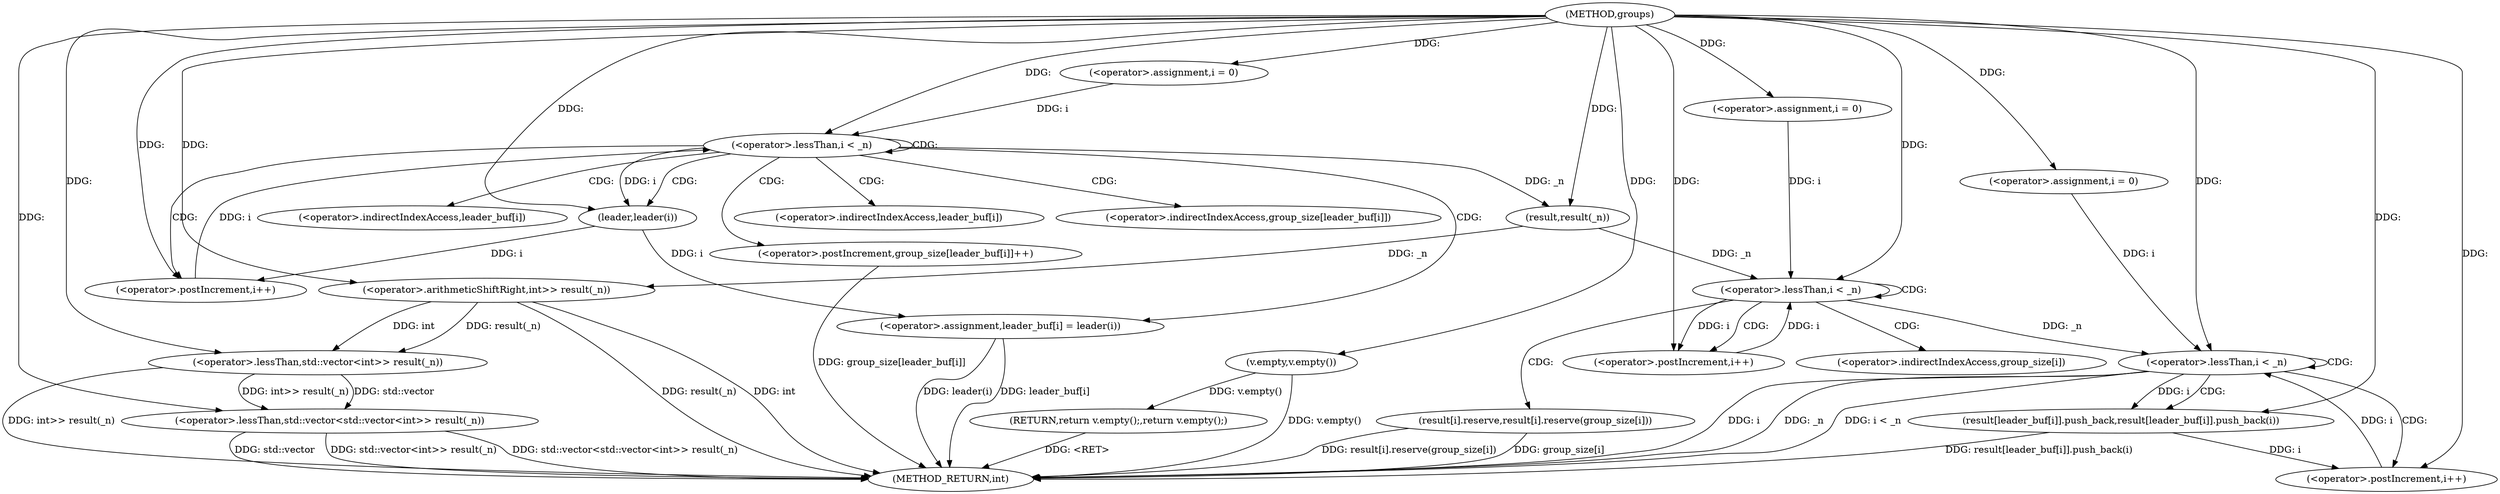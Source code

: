 digraph "groups" {  
"1002979" [label = "(METHOD,groups)" ]
"1003047" [label = "(METHOD_RETURN,int)" ]
"1003006" [label = "(<operator>.lessThan,std::vector<std::vector<int>> result(_n))" ]
"1002985" [label = "(<operator>.assignment,i = 0)" ]
"1002988" [label = "(<operator>.lessThan,i < _n)" ]
"1002991" [label = "(<operator>.postIncrement,i++)" ]
"1003016" [label = "(<operator>.assignment,i = 0)" ]
"1003019" [label = "(<operator>.lessThan,i < _n)" ]
"1003022" [label = "(<operator>.postIncrement,i++)" ]
"1003031" [label = "(<operator>.assignment,i = 0)" ]
"1003034" [label = "(<operator>.lessThan,i < _n)" ]
"1003037" [label = "(<operator>.postIncrement,i++)" ]
"1003043" [label = "(RETURN,return v.empty();,return v.empty();)" ]
"1002994" [label = "(<operator>.assignment,leader_buf[i] = leader(i))" ]
"1003000" [label = "(<operator>.postIncrement,group_size[leader_buf[i]]++)" ]
"1003008" [label = "(<operator>.lessThan,std::vector<int>> result(_n))" ]
"1003025" [label = "(result[i].reserve,result[i].reserve(group_size[i]))" ]
"1003040" [label = "(result[leader_buf[i]].push_back,result[leader_buf[i]].push_back(i))" ]
"1003044" [label = "(v.empty,v.empty())" ]
"1003010" [label = "(<operator>.arithmeticShiftRight,int>> result(_n))" ]
"1002998" [label = "(leader,leader(i))" ]
"1003012" [label = "(result,result(_n))" ]
"1002995" [label = "(<operator>.indirectIndexAccess,leader_buf[i])" ]
"1003001" [label = "(<operator>.indirectIndexAccess,group_size[leader_buf[i]])" ]
"1003026" [label = "(<operator>.indirectIndexAccess,group_size[i])" ]
"1003003" [label = "(<operator>.indirectIndexAccess,leader_buf[i])" ]
  "1003006" -> "1003047"  [ label = "DDG: std::vector"] 
  "1003010" -> "1003047"  [ label = "DDG: result(_n)"] 
  "1003008" -> "1003047"  [ label = "DDG: int>> result(_n)"] 
  "1003006" -> "1003047"  [ label = "DDG: std::vector<int>> result(_n)"] 
  "1003006" -> "1003047"  [ label = "DDG: std::vector<std::vector<int>> result(_n)"] 
  "1003034" -> "1003047"  [ label = "DDG: i"] 
  "1003034" -> "1003047"  [ label = "DDG: _n"] 
  "1003034" -> "1003047"  [ label = "DDG: i < _n"] 
  "1003044" -> "1003047"  [ label = "DDG: v.empty()"] 
  "1003040" -> "1003047"  [ label = "DDG: result[leader_buf[i]].push_back(i)"] 
  "1003025" -> "1003047"  [ label = "DDG: group_size[i]"] 
  "1003025" -> "1003047"  [ label = "DDG: result[i].reserve(group_size[i])"] 
  "1002994" -> "1003047"  [ label = "DDG: leader_buf[i]"] 
  "1002994" -> "1003047"  [ label = "DDG: leader(i)"] 
  "1003000" -> "1003047"  [ label = "DDG: group_size[leader_buf[i]]"] 
  "1003043" -> "1003047"  [ label = "DDG: <RET>"] 
  "1003010" -> "1003047"  [ label = "DDG: int"] 
  "1002979" -> "1002985"  [ label = "DDG: "] 
  "1003008" -> "1003006"  [ label = "DDG: std::vector"] 
  "1002979" -> "1003006"  [ label = "DDG: "] 
  "1003008" -> "1003006"  [ label = "DDG: int>> result(_n)"] 
  "1002979" -> "1003016"  [ label = "DDG: "] 
  "1002979" -> "1003031"  [ label = "DDG: "] 
  "1003044" -> "1003043"  [ label = "DDG: v.empty()"] 
  "1002985" -> "1002988"  [ label = "DDG: i"] 
  "1002991" -> "1002988"  [ label = "DDG: i"] 
  "1002979" -> "1002988"  [ label = "DDG: "] 
  "1002998" -> "1002991"  [ label = "DDG: i"] 
  "1002979" -> "1002991"  [ label = "DDG: "] 
  "1002998" -> "1002994"  [ label = "DDG: i"] 
  "1002979" -> "1003008"  [ label = "DDG: "] 
  "1003010" -> "1003008"  [ label = "DDG: int"] 
  "1003010" -> "1003008"  [ label = "DDG: result(_n)"] 
  "1003016" -> "1003019"  [ label = "DDG: i"] 
  "1003022" -> "1003019"  [ label = "DDG: i"] 
  "1002979" -> "1003019"  [ label = "DDG: "] 
  "1003012" -> "1003019"  [ label = "DDG: _n"] 
  "1003019" -> "1003022"  [ label = "DDG: i"] 
  "1002979" -> "1003022"  [ label = "DDG: "] 
  "1003031" -> "1003034"  [ label = "DDG: i"] 
  "1003037" -> "1003034"  [ label = "DDG: i"] 
  "1002979" -> "1003034"  [ label = "DDG: "] 
  "1003019" -> "1003034"  [ label = "DDG: _n"] 
  "1003040" -> "1003037"  [ label = "DDG: i"] 
  "1002979" -> "1003037"  [ label = "DDG: "] 
  "1002979" -> "1003044"  [ label = "DDG: "] 
  "1002979" -> "1003010"  [ label = "DDG: "] 
  "1003012" -> "1003010"  [ label = "DDG: _n"] 
  "1003034" -> "1003040"  [ label = "DDG: i"] 
  "1002979" -> "1003040"  [ label = "DDG: "] 
  "1002988" -> "1002998"  [ label = "DDG: i"] 
  "1002979" -> "1002998"  [ label = "DDG: "] 
  "1002988" -> "1003012"  [ label = "DDG: _n"] 
  "1002979" -> "1003012"  [ label = "DDG: "] 
  "1002988" -> "1002988"  [ label = "CDG: "] 
  "1002988" -> "1003001"  [ label = "CDG: "] 
  "1002988" -> "1002995"  [ label = "CDG: "] 
  "1002988" -> "1003003"  [ label = "CDG: "] 
  "1002988" -> "1002991"  [ label = "CDG: "] 
  "1002988" -> "1003000"  [ label = "CDG: "] 
  "1002988" -> "1002994"  [ label = "CDG: "] 
  "1002988" -> "1002998"  [ label = "CDG: "] 
  "1003019" -> "1003026"  [ label = "CDG: "] 
  "1003019" -> "1003019"  [ label = "CDG: "] 
  "1003019" -> "1003022"  [ label = "CDG: "] 
  "1003019" -> "1003025"  [ label = "CDG: "] 
  "1003034" -> "1003037"  [ label = "CDG: "] 
  "1003034" -> "1003034"  [ label = "CDG: "] 
  "1003034" -> "1003040"  [ label = "CDG: "] 
}
